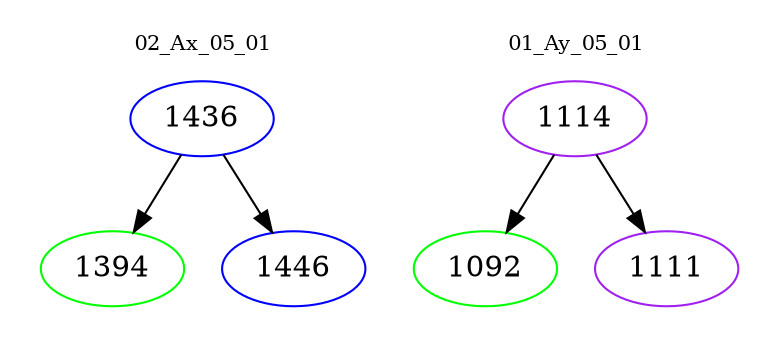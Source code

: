 digraph{
subgraph cluster_0 {
color = white
label = "02_Ax_05_01";
fontsize=10;
T0_1436 [label="1436", color="blue"]
T0_1436 -> T0_1394 [color="black"]
T0_1394 [label="1394", color="green"]
T0_1436 -> T0_1446 [color="black"]
T0_1446 [label="1446", color="blue"]
}
subgraph cluster_1 {
color = white
label = "01_Ay_05_01";
fontsize=10;
T1_1114 [label="1114", color="purple"]
T1_1114 -> T1_1092 [color="black"]
T1_1092 [label="1092", color="green"]
T1_1114 -> T1_1111 [color="black"]
T1_1111 [label="1111", color="purple"]
}
}
